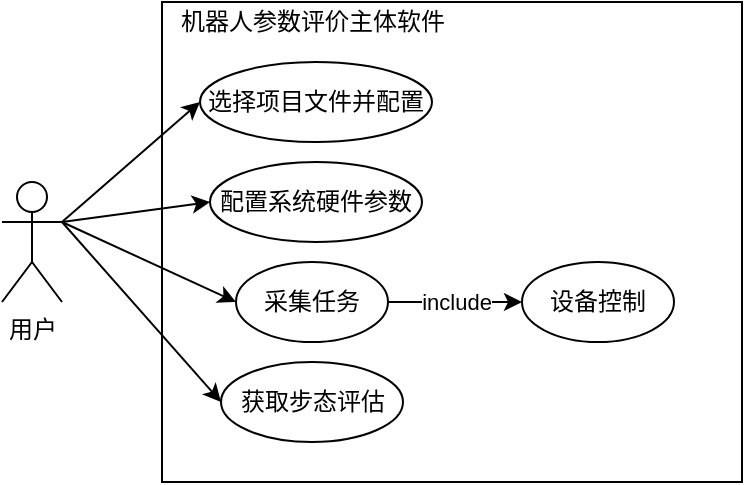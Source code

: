 <mxfile version="18.0.4" type="github">
  <diagram id="8X0J9dconU0ObrsH0KYM" name="Page-1">
    <mxGraphModel dx="813" dy="504" grid="1" gridSize="10" guides="1" tooltips="1" connect="1" arrows="1" fold="1" page="1" pageScale="1" pageWidth="827" pageHeight="1169" math="0" shadow="0">
      <root>
        <mxCell id="0" />
        <mxCell id="1" parent="0" />
        <mxCell id="fRUq8kxO62ZYjfJcb5hk-2" value="用户" style="shape=umlActor;verticalLabelPosition=bottom;verticalAlign=top;html=1;outlineConnect=0;" vertex="1" parent="1">
          <mxGeometry x="180" y="390" width="30" height="60" as="geometry" />
        </mxCell>
        <mxCell id="fRUq8kxO62ZYjfJcb5hk-3" value="" style="rounded=0;whiteSpace=wrap;html=1;" vertex="1" parent="1">
          <mxGeometry x="260" y="300" width="290" height="240" as="geometry" />
        </mxCell>
        <mxCell id="fRUq8kxO62ZYjfJcb5hk-4" value="机器人参数评价主体软件" style="text;html=1;align=center;verticalAlign=middle;resizable=0;points=[];autosize=1;strokeColor=none;fillColor=none;" vertex="1" parent="1">
          <mxGeometry x="260" y="300" width="150" height="20" as="geometry" />
        </mxCell>
        <mxCell id="fRUq8kxO62ZYjfJcb5hk-5" value="选择项目文件并配置" style="ellipse;whiteSpace=wrap;html=1;" vertex="1" parent="1">
          <mxGeometry x="279" y="330" width="116" height="40" as="geometry" />
        </mxCell>
        <mxCell id="fRUq8kxO62ZYjfJcb5hk-6" value="配置系统硬件参数" style="ellipse;whiteSpace=wrap;html=1;" vertex="1" parent="1">
          <mxGeometry x="284" y="380" width="106" height="40" as="geometry" />
        </mxCell>
        <mxCell id="fRUq8kxO62ZYjfJcb5hk-11" value="include" style="edgeStyle=orthogonalEdgeStyle;rounded=0;orthogonalLoop=1;jettySize=auto;html=1;" edge="1" parent="1" source="fRUq8kxO62ZYjfJcb5hk-7" target="fRUq8kxO62ZYjfJcb5hk-9">
          <mxGeometry relative="1" as="geometry" />
        </mxCell>
        <mxCell id="fRUq8kxO62ZYjfJcb5hk-7" value="采集任务" style="ellipse;whiteSpace=wrap;html=1;" vertex="1" parent="1">
          <mxGeometry x="297" y="430" width="76" height="40" as="geometry" />
        </mxCell>
        <mxCell id="fRUq8kxO62ZYjfJcb5hk-8" value="获取步态评估" style="ellipse;whiteSpace=wrap;html=1;" vertex="1" parent="1">
          <mxGeometry x="289.5" y="480" width="91" height="40" as="geometry" />
        </mxCell>
        <mxCell id="fRUq8kxO62ZYjfJcb5hk-9" value="设备控制" style="ellipse;whiteSpace=wrap;html=1;" vertex="1" parent="1">
          <mxGeometry x="440" y="430" width="76" height="40" as="geometry" />
        </mxCell>
        <mxCell id="fRUq8kxO62ZYjfJcb5hk-13" value="" style="endArrow=classic;html=1;rounded=0;exitX=1;exitY=0.333;exitDx=0;exitDy=0;exitPerimeter=0;entryX=0;entryY=0.5;entryDx=0;entryDy=0;" edge="1" parent="1" source="fRUq8kxO62ZYjfJcb5hk-2" target="fRUq8kxO62ZYjfJcb5hk-5">
          <mxGeometry width="50" height="50" relative="1" as="geometry">
            <mxPoint x="190" y="380" as="sourcePoint" />
            <mxPoint x="240" y="330" as="targetPoint" />
          </mxGeometry>
        </mxCell>
        <mxCell id="fRUq8kxO62ZYjfJcb5hk-15" value="" style="endArrow=classic;html=1;rounded=0;exitX=1;exitY=0.333;exitDx=0;exitDy=0;exitPerimeter=0;entryX=0;entryY=0.5;entryDx=0;entryDy=0;" edge="1" parent="1" source="fRUq8kxO62ZYjfJcb5hk-2" target="fRUq8kxO62ZYjfJcb5hk-6">
          <mxGeometry width="50" height="50" relative="1" as="geometry">
            <mxPoint x="220" y="420" as="sourcePoint" />
            <mxPoint x="289" y="360" as="targetPoint" />
          </mxGeometry>
        </mxCell>
        <mxCell id="fRUq8kxO62ZYjfJcb5hk-16" value="" style="endArrow=classic;html=1;rounded=0;entryX=0;entryY=0.5;entryDx=0;entryDy=0;" edge="1" parent="1" target="fRUq8kxO62ZYjfJcb5hk-7">
          <mxGeometry width="50" height="50" relative="1" as="geometry">
            <mxPoint x="210" y="410" as="sourcePoint" />
            <mxPoint x="299" y="370" as="targetPoint" />
          </mxGeometry>
        </mxCell>
        <mxCell id="fRUq8kxO62ZYjfJcb5hk-17" value="" style="endArrow=classic;html=1;rounded=0;entryX=0;entryY=0.5;entryDx=0;entryDy=0;" edge="1" parent="1" target="fRUq8kxO62ZYjfJcb5hk-8">
          <mxGeometry width="50" height="50" relative="1" as="geometry">
            <mxPoint x="210" y="410" as="sourcePoint" />
            <mxPoint x="309" y="380" as="targetPoint" />
          </mxGeometry>
        </mxCell>
      </root>
    </mxGraphModel>
  </diagram>
</mxfile>
